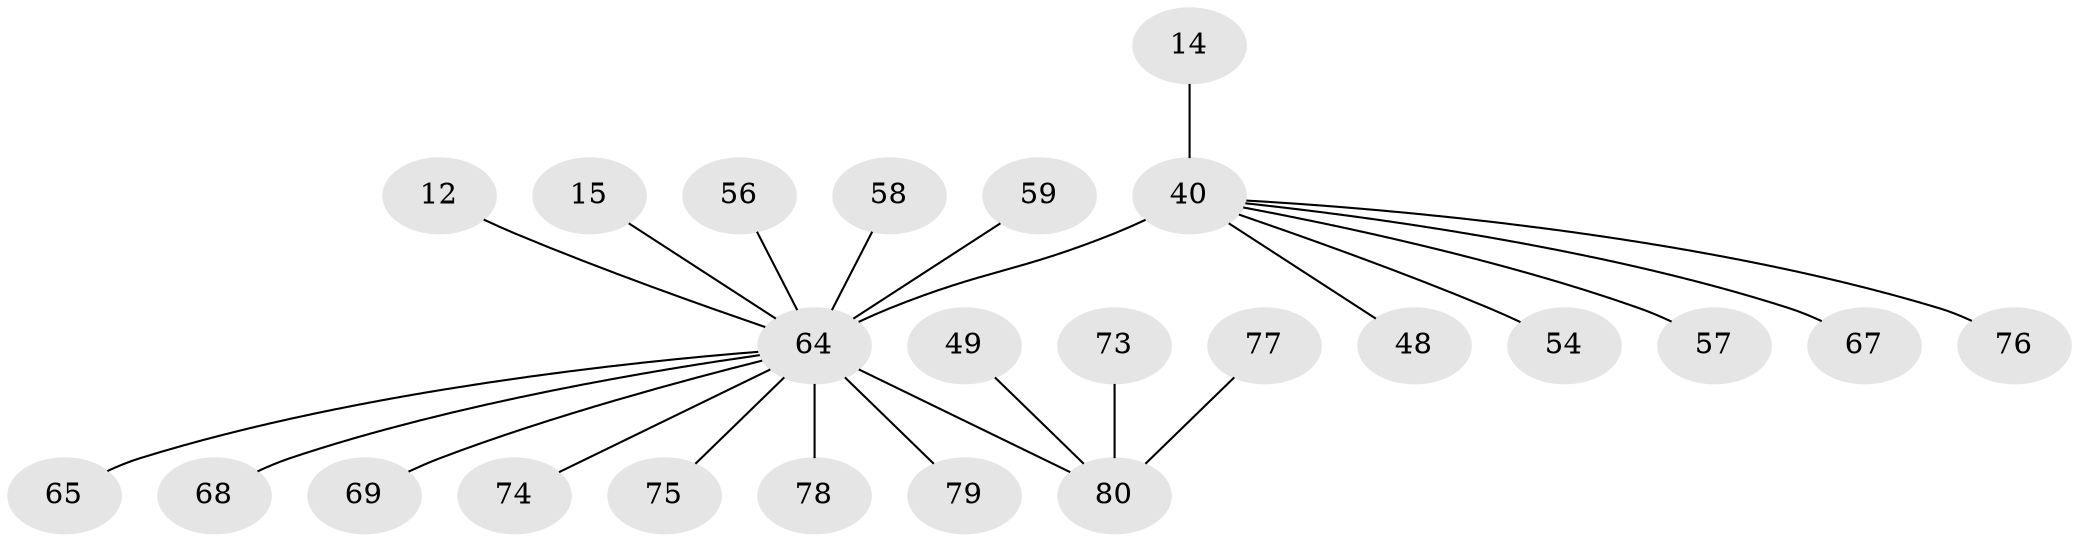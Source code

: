 // original degree distribution, {1: 0.4875, 5: 0.025, 9: 0.0125, 13: 0.0125, 2: 0.2, 8: 0.0125, 3: 0.075, 16: 0.0125, 4: 0.125, 6: 0.025, 7: 0.0125}
// Generated by graph-tools (version 1.1) at 2025/50/03/04/25 21:50:20]
// undirected, 24 vertices, 23 edges
graph export_dot {
graph [start="1"]
  node [color=gray90,style=filled];
  12;
  14;
  15;
  40 [super="+30+33+7+3"];
  48 [super="+31"];
  49;
  54 [super="+13"];
  56;
  57 [super="+32"];
  58;
  59;
  64 [super="+22+23+52+9+18+19+25+37+46+55"];
  65;
  67 [super="+61"];
  68;
  69;
  73;
  74;
  75 [super="+66"];
  76;
  77 [super="+53"];
  78;
  79 [super="+35"];
  80 [super="+72"];
  12 -- 64 [weight=2];
  14 -- 40;
  15 -- 64 [weight=2];
  40 -- 64 [weight=10];
  40 -- 48 [weight=2];
  40 -- 76;
  40 -- 57;
  40 -- 67;
  40 -- 54 [weight=2];
  49 -- 80 [weight=2];
  56 -- 64;
  58 -- 64;
  59 -- 64;
  64 -- 78 [weight=2];
  64 -- 74;
  64 -- 65;
  64 -- 68;
  64 -- 69;
  64 -- 79;
  64 -- 75 [weight=3];
  64 -- 80 [weight=6];
  73 -- 80;
  77 -- 80;
}
